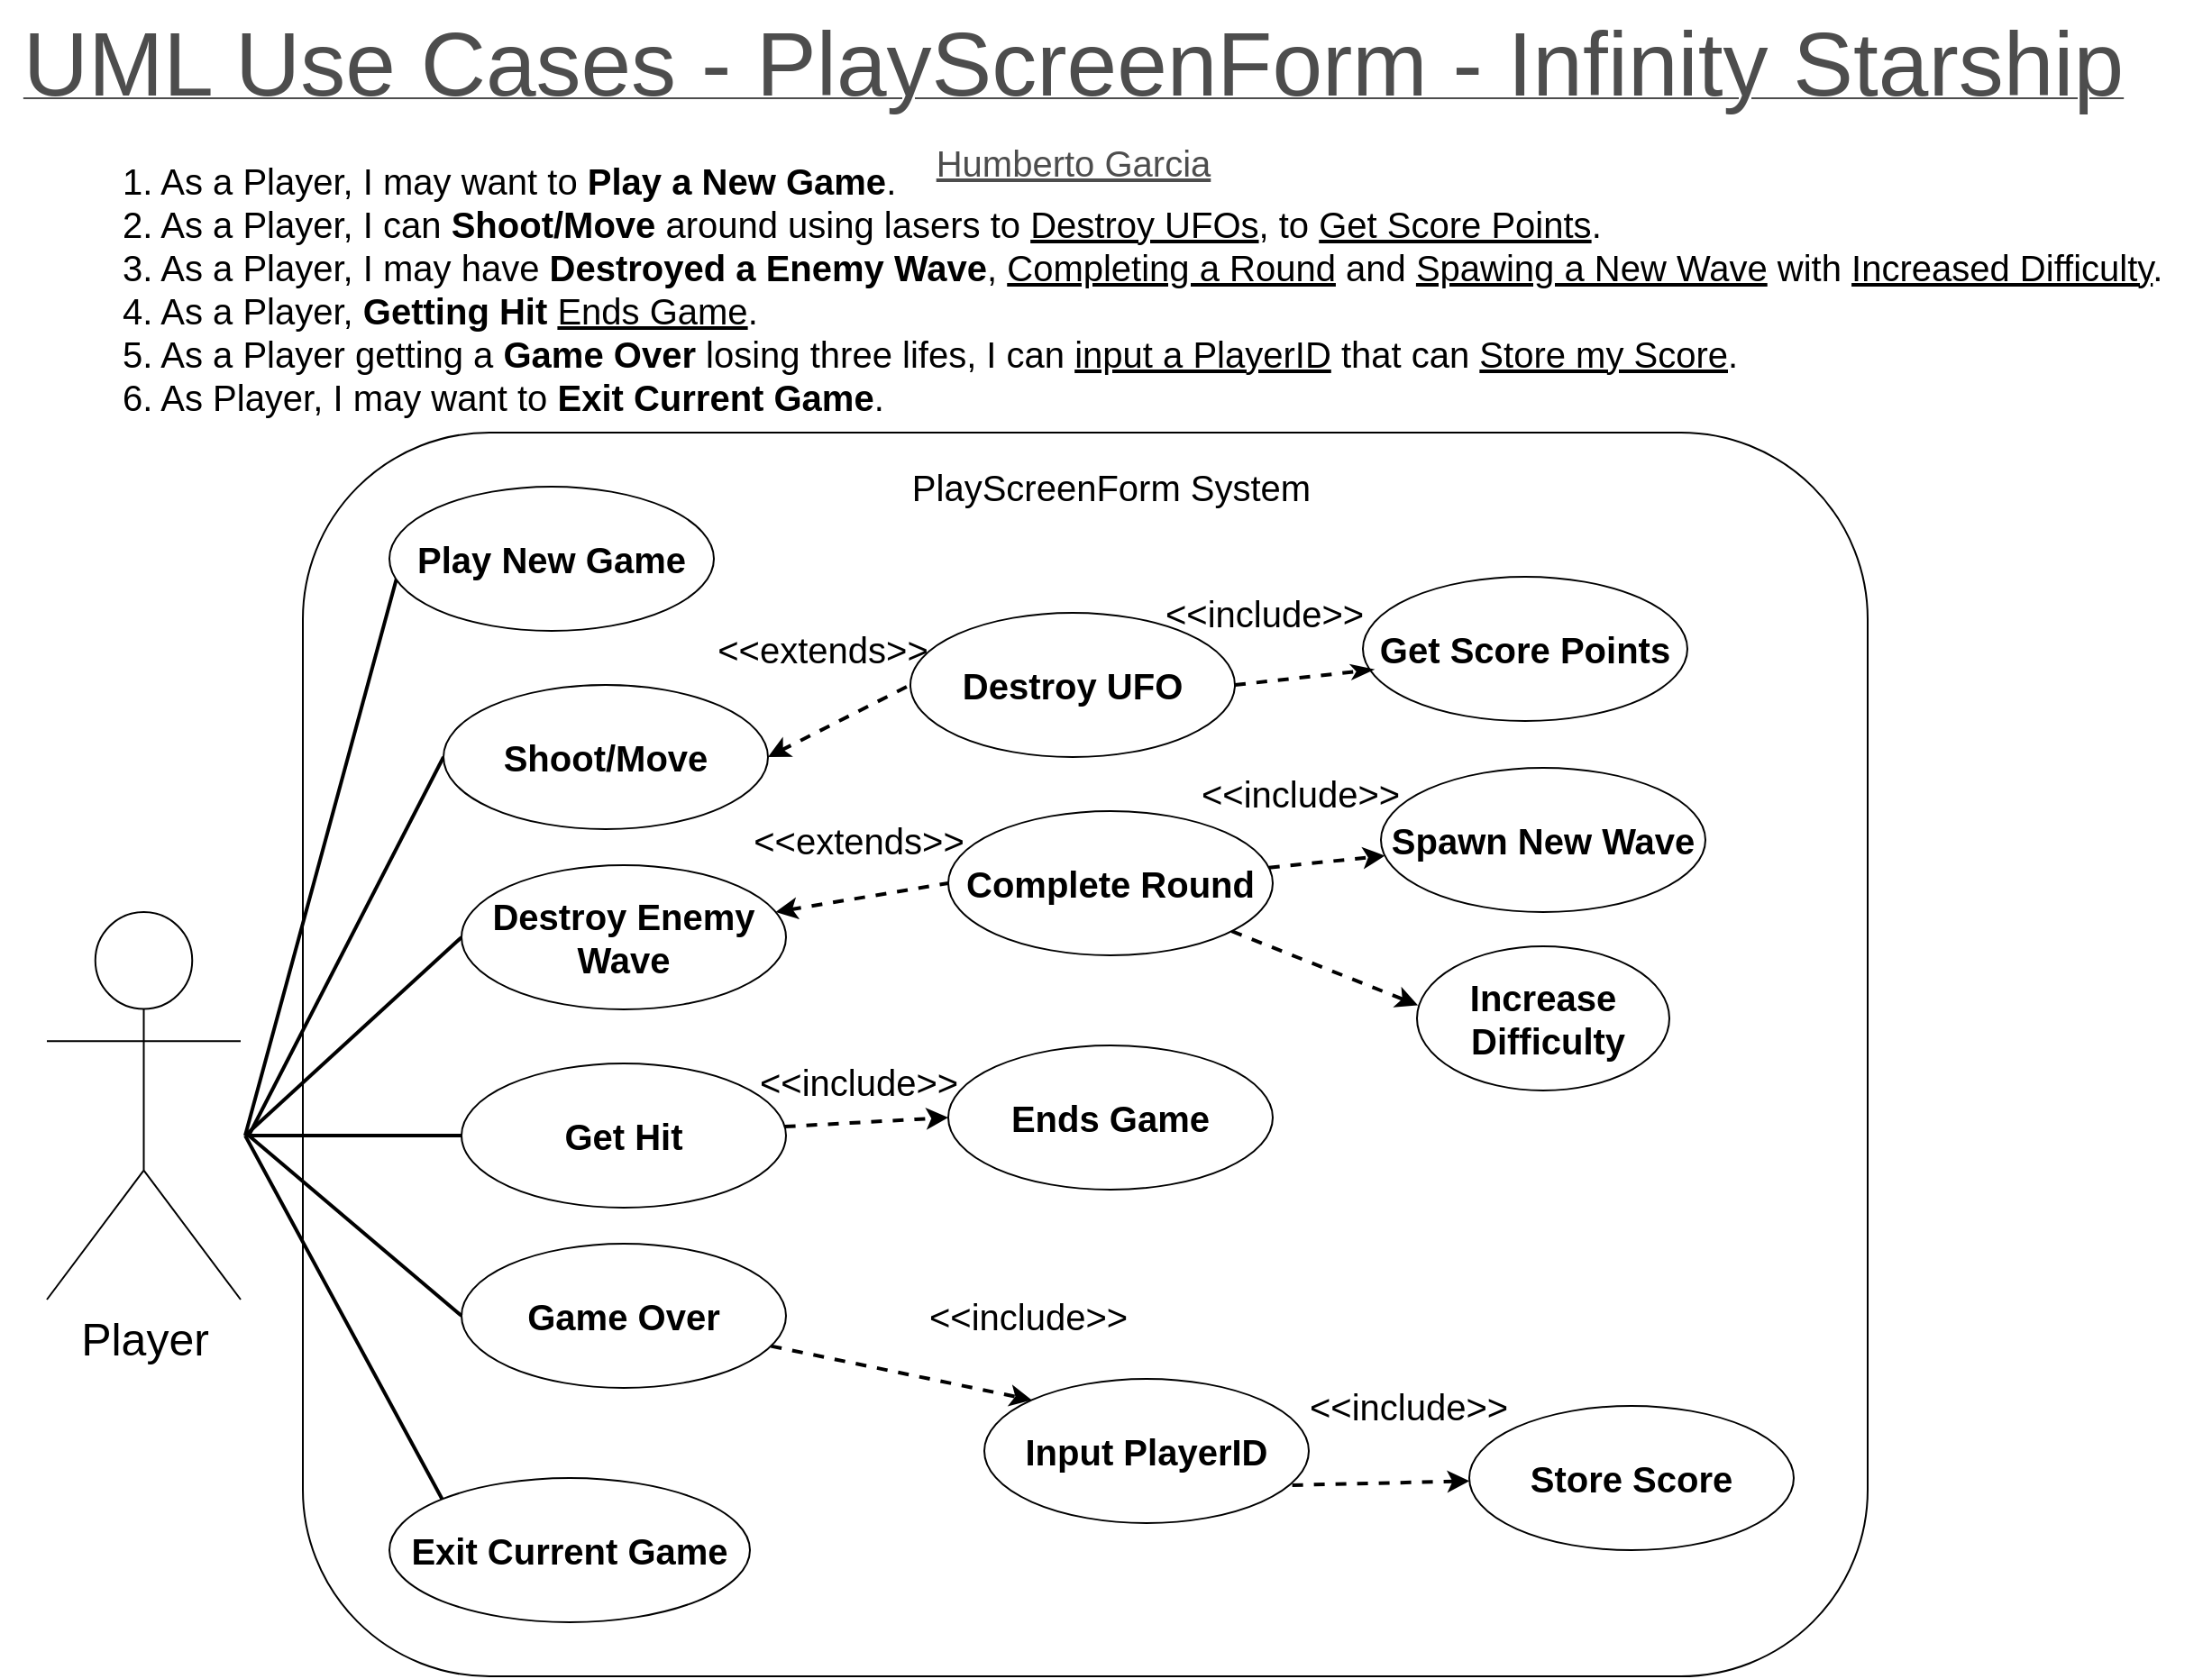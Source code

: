 <mxfile version="20.2.3" type="device"><diagram id="C5RBs43oDa-KdzZeNtuy" name="Page-1"><mxGraphModel dx="1886" dy="913" grid="1" gridSize="10" guides="1" tooltips="1" connect="1" arrows="1" fold="1" page="1" pageScale="1" pageWidth="700" pageHeight="1000" background="#ffffff" math="0" shadow="0"><root><mxCell id="WIyWlLk6GJQsqaUBKTNV-0"/><mxCell id="WIyWlLk6GJQsqaUBKTNV-1" parent="WIyWlLk6GJQsqaUBKTNV-0"/><mxCell id="yiOUxmoa4Ia79uWthMJw-11" value="" style="rounded=1;whiteSpace=wrap;html=1;fontSize=20;fillColor=none;" parent="WIyWlLk6GJQsqaUBKTNV-1" vertex="1"><mxGeometry x="272" y="265" width="868" height="690" as="geometry"/></mxCell><mxCell id="vLL9UpFWgCpI62rlACPg-55" value="&lt;font style=&quot;font-size: 50px;&quot;&gt;UML Use Cases - PlayScreenForm - Infinity Starship&lt;/font&gt;" style="text;html=1;align=center;verticalAlign=middle;resizable=0;points=[];autosize=1;strokeColor=none;fillColor=none;fontSize=12;labelBackgroundColor=none;fontStyle=4;horizontal=1;labelBorderColor=none;spacingTop=0;fontColor=#4D4D4D;" parent="WIyWlLk6GJQsqaUBKTNV-1" vertex="1"><mxGeometry x="104" y="25" width="1190" height="70" as="geometry"/></mxCell><mxCell id="vLL9UpFWgCpI62rlACPg-56" value="&lt;font style=&quot;font-size: 20px;&quot;&gt;Humberto Garcia&lt;/font&gt;" style="text;html=1;align=center;verticalAlign=middle;resizable=0;points=[];autosize=1;strokeColor=none;fillColor=none;fontSize=20;labelBackgroundColor=none;fontStyle=4;horizontal=1;labelBorderColor=none;spacingTop=0;fontColor=#4D4D4D;" parent="WIyWlLk6GJQsqaUBKTNV-1" vertex="1"><mxGeometry x="609" y="95" width="180" height="40" as="geometry"/></mxCell><mxCell id="19M5Xr5DSansxKgTvQKT-0" value="&lt;font style=&quot;font-size: 25px;&quot;&gt;Player&lt;/font&gt;" style="shape=umlActor;verticalLabelPosition=bottom;verticalAlign=top;html=1;outlineConnect=0;" parent="WIyWlLk6GJQsqaUBKTNV-1" vertex="1"><mxGeometry x="130" y="531" width="107.5" height="215" as="geometry"/></mxCell><mxCell id="yiOUxmoa4Ia79uWthMJw-3" value="1. As a Player, I may want to &lt;b&gt;Play a New Game&lt;/b&gt;.&lt;br&gt;2. As a Player, I can&amp;nbsp;&lt;b&gt;Shoot/Move&lt;/b&gt; around using lasers to &lt;u&gt;Destroy UFOs&lt;/u&gt;, to &lt;u&gt;Get Score Points&lt;/u&gt;.&lt;br&gt;3. As a Player, I may have &lt;b&gt;Destroyed a Enemy Wave&lt;/b&gt;, &lt;u&gt;Completing a Round&lt;/u&gt; and &lt;u&gt;Spawing a New Wave&lt;/u&gt; with &lt;u&gt;Increased Difficulty&lt;/u&gt;.&amp;nbsp;&lt;br&gt;4. As a Player, &lt;b&gt;Getting Hit&lt;/b&gt;&amp;nbsp;&lt;u&gt;Ends Game&lt;/u&gt;.&lt;br&gt;5. As a Player getting a&amp;nbsp;&lt;b&gt;Game Over&lt;/b&gt;&amp;nbsp;losing three lifes, I can&amp;nbsp;&lt;u&gt;input a PlayerID&lt;/u&gt; that can &lt;u&gt;Store my Score&lt;/u&gt;.&lt;br&gt;6. As Player, I may want to &lt;b&gt;Exit Current Game&lt;/b&gt;." style="text;html=1;align=left;verticalAlign=middle;resizable=0;points=[];autosize=1;strokeColor=none;fillColor=none;fontSize=20;" parent="WIyWlLk6GJQsqaUBKTNV-1" vertex="1"><mxGeometry x="170" y="105" width="1160" height="160" as="geometry"/></mxCell><mxCell id="yiOUxmoa4Ia79uWthMJw-56" style="edgeStyle=none;rounded=0;orthogonalLoop=1;jettySize=auto;html=1;fontSize=20;endArrow=none;endFill=0;strokeWidth=2;exitX=0;exitY=0.5;exitDx=0;exitDy=0;" parent="WIyWlLk6GJQsqaUBKTNV-1" source="yiOUxmoa4Ia79uWthMJw-5" edge="1"><mxGeometry relative="1" as="geometry"><mxPoint x="242" y="655" as="targetPoint"/></mxGeometry></mxCell><mxCell id="yiOUxmoa4Ia79uWthMJw-57" style="edgeStyle=none;rounded=0;orthogonalLoop=1;jettySize=auto;html=1;exitX=1;exitY=0.5;exitDx=0;exitDy=0;entryX=0;entryY=0.5;entryDx=0;entryDy=0;fontSize=20;endArrow=none;endFill=0;strokeWidth=2;dashed=1;startArrow=classic;startFill=1;" parent="WIyWlLk6GJQsqaUBKTNV-1" source="yiOUxmoa4Ia79uWthMJw-5" target="yiOUxmoa4Ia79uWthMJw-19" edge="1"><mxGeometry relative="1" as="geometry"/></mxCell><mxCell id="yiOUxmoa4Ia79uWthMJw-5" value="&lt;span style=&quot;font-size: 20px;&quot;&gt;&lt;b&gt;Shoot/Move&lt;/b&gt;&lt;/span&gt;" style="ellipse;whiteSpace=wrap;html=1;" parent="WIyWlLk6GJQsqaUBKTNV-1" vertex="1"><mxGeometry x="350" y="405" width="180" height="80" as="geometry"/></mxCell><mxCell id="yiOUxmoa4Ia79uWthMJw-95" style="edgeStyle=none;rounded=0;orthogonalLoop=1;jettySize=auto;html=1;exitX=0.949;exitY=0.737;exitDx=0;exitDy=0;fontSize=20;endArrow=classic;endFill=1;strokeWidth=2;dashed=1;exitPerimeter=0;" parent="WIyWlLk6GJQsqaUBKTNV-1" source="yiOUxmoa4Ia79uWthMJw-106" target="yiOUxmoa4Ia79uWthMJw-60" edge="1"><mxGeometry relative="1" as="geometry"/></mxCell><mxCell id="yiOUxmoa4Ia79uWthMJw-109" style="edgeStyle=none;rounded=0;orthogonalLoop=1;jettySize=auto;html=1;entryX=0;entryY=0;entryDx=0;entryDy=0;fontSize=20;endArrow=classic;endFill=1;strokeWidth=2;dashed=1;" parent="WIyWlLk6GJQsqaUBKTNV-1" source="yiOUxmoa4Ia79uWthMJw-6" target="yiOUxmoa4Ia79uWthMJw-106" edge="1"><mxGeometry relative="1" as="geometry"/></mxCell><mxCell id="yiOUxmoa4Ia79uWthMJw-6" value="&lt;b&gt;&lt;font style=&quot;font-size: 20px;&quot;&gt;Game Over&lt;/font&gt;&lt;/b&gt;" style="ellipse;whiteSpace=wrap;html=1;" parent="WIyWlLk6GJQsqaUBKTNV-1" vertex="1"><mxGeometry x="360" y="715" width="180" height="80" as="geometry"/></mxCell><mxCell id="yiOUxmoa4Ia79uWthMJw-7" value="&lt;b&gt;&lt;font style=&quot;font-size: 20px;&quot;&gt;Get Score Points&lt;/font&gt;&lt;/b&gt;" style="ellipse;whiteSpace=wrap;html=1;" parent="WIyWlLk6GJQsqaUBKTNV-1" vertex="1"><mxGeometry x="860" y="345" width="180" height="80" as="geometry"/></mxCell><mxCell id="yiOUxmoa4Ia79uWthMJw-9" value="" style="endArrow=none;html=1;rounded=0;fontSize=20;entryX=0;entryY=0.5;entryDx=0;entryDy=0;strokeWidth=2;" parent="WIyWlLk6GJQsqaUBKTNV-1" target="yiOUxmoa4Ia79uWthMJw-6" edge="1"><mxGeometry width="50" height="50" relative="1" as="geometry"><mxPoint x="242" y="655" as="sourcePoint"/><mxPoint x="535.0" y="456" as="targetPoint"/></mxGeometry></mxCell><mxCell id="yiOUxmoa4Ia79uWthMJw-120" style="edgeStyle=none;rounded=0;orthogonalLoop=1;jettySize=auto;html=1;entryX=0.032;entryY=0.644;entryDx=0;entryDy=0;entryPerimeter=0;fontSize=15;endArrow=classicThin;endFill=1;strokeWidth=2;exitX=1;exitY=0.5;exitDx=0;exitDy=0;dashed=1;" parent="WIyWlLk6GJQsqaUBKTNV-1" source="yiOUxmoa4Ia79uWthMJw-19" target="yiOUxmoa4Ia79uWthMJw-7" edge="1"><mxGeometry relative="1" as="geometry"/></mxCell><mxCell id="yiOUxmoa4Ia79uWthMJw-19" value="&lt;span style=&quot;font-size: 20px;&quot;&gt;&lt;b&gt;Destroy UFO&lt;/b&gt;&lt;/span&gt;" style="ellipse;whiteSpace=wrap;html=1;" parent="WIyWlLk6GJQsqaUBKTNV-1" vertex="1"><mxGeometry x="609" y="365" width="180" height="80" as="geometry"/></mxCell><mxCell id="yiOUxmoa4Ia79uWthMJw-84" style="edgeStyle=none;rounded=0;orthogonalLoop=1;jettySize=auto;html=1;entryX=0;entryY=0.5;entryDx=0;entryDy=0;fontSize=20;endArrow=none;endFill=0;strokeWidth=2;" parent="WIyWlLk6GJQsqaUBKTNV-1" edge="1"><mxGeometry relative="1" as="geometry"><mxPoint x="947.46" y="696.053" as="sourcePoint"/></mxGeometry></mxCell><mxCell id="yiOUxmoa4Ia79uWthMJw-60" value="&lt;b&gt;&lt;font style=&quot;font-size: 20px;&quot;&gt;Store Score&lt;br&gt;&lt;/font&gt;&lt;/b&gt;" style="ellipse;whiteSpace=wrap;html=1;" parent="WIyWlLk6GJQsqaUBKTNV-1" vertex="1"><mxGeometry x="919" y="805" width="180" height="80" as="geometry"/></mxCell><mxCell id="yiOUxmoa4Ia79uWthMJw-83" style="edgeStyle=none;rounded=0;orthogonalLoop=1;jettySize=auto;html=1;exitX=1;exitY=0.5;exitDx=0;exitDy=0;entryX=0;entryY=0.5;entryDx=0;entryDy=0;fontSize=20;endArrow=none;endFill=0;strokeWidth=2;" parent="WIyWlLk6GJQsqaUBKTNV-1" edge="1"><mxGeometry relative="1" as="geometry"><mxPoint x="745" y="741" as="sourcePoint"/></mxGeometry></mxCell><mxCell id="yiOUxmoa4Ia79uWthMJw-88" style="edgeStyle=none;rounded=0;orthogonalLoop=1;jettySize=auto;html=1;entryX=0.5;entryY=0;entryDx=0;entryDy=0;fontSize=20;endArrow=none;endFill=0;strokeWidth=2;" parent="WIyWlLk6GJQsqaUBKTNV-1" edge="1"><mxGeometry relative="1" as="geometry"><mxPoint x="1099.0" y="654" as="sourcePoint"/></mxGeometry></mxCell><mxCell id="yiOUxmoa4Ia79uWthMJw-99" style="edgeStyle=none;rounded=0;orthogonalLoop=1;jettySize=auto;html=1;entryX=1;entryY=0.5;entryDx=0;entryDy=0;fontSize=20;endArrow=none;endFill=0;strokeWidth=2;" parent="WIyWlLk6GJQsqaUBKTNV-1" edge="1"><mxGeometry relative="1" as="geometry"><mxPoint x="798.75" y="730.0" as="targetPoint"/></mxGeometry></mxCell><mxCell id="yiOUxmoa4Ia79uWthMJw-87" style="edgeStyle=none;rounded=0;orthogonalLoop=1;jettySize=auto;html=1;entryX=0.5;entryY=0;entryDx=0;entryDy=0;fontSize=20;endArrow=none;endFill=0;strokeWidth=2;" parent="WIyWlLk6GJQsqaUBKTNV-1" edge="1"><mxGeometry relative="1" as="geometry"><mxPoint x="1099.0" y="774" as="sourcePoint"/></mxGeometry></mxCell><mxCell id="yiOUxmoa4Ia79uWthMJw-101" style="edgeStyle=none;rounded=0;orthogonalLoop=1;jettySize=auto;html=1;fontSize=20;endArrow=none;endFill=0;strokeWidth=2;exitX=0;exitY=0.5;exitDx=0;exitDy=0;" parent="WIyWlLk6GJQsqaUBKTNV-1" source="yiOUxmoa4Ia79uWthMJw-100" edge="1"><mxGeometry relative="1" as="geometry"><mxPoint x="240" y="655" as="targetPoint"/><mxPoint x="382.417" y="559.979" as="sourcePoint"/></mxGeometry></mxCell><mxCell id="yiOUxmoa4Ia79uWthMJw-103" style="edgeStyle=none;rounded=0;orthogonalLoop=1;jettySize=auto;html=1;entryX=0;entryY=0.5;entryDx=0;entryDy=0;fontSize=20;endArrow=none;endFill=0;strokeWidth=2;dashed=1;startArrow=classic;startFill=1;" parent="WIyWlLk6GJQsqaUBKTNV-1" source="yiOUxmoa4Ia79uWthMJw-100" target="yiOUxmoa4Ia79uWthMJw-102" edge="1"><mxGeometry relative="1" as="geometry"/></mxCell><mxCell id="yiOUxmoa4Ia79uWthMJw-100" value="&lt;span style=&quot;font-size: 20px;&quot;&gt;&lt;b&gt;Destroy Enemy Wave&lt;/b&gt;&lt;/span&gt;" style="ellipse;whiteSpace=wrap;html=1;" parent="WIyWlLk6GJQsqaUBKTNV-1" vertex="1"><mxGeometry x="360" y="505" width="180" height="80" as="geometry"/></mxCell><mxCell id="yiOUxmoa4Ia79uWthMJw-105" style="edgeStyle=none;rounded=0;orthogonalLoop=1;jettySize=auto;html=1;fontSize=20;endArrow=classic;endFill=1;strokeWidth=2;dashed=1;" parent="WIyWlLk6GJQsqaUBKTNV-1" source="yiOUxmoa4Ia79uWthMJw-102" target="yiOUxmoa4Ia79uWthMJw-104" edge="1"><mxGeometry relative="1" as="geometry"/></mxCell><mxCell id="yiOUxmoa4Ia79uWthMJw-125" style="edgeStyle=none;rounded=0;orthogonalLoop=1;jettySize=auto;html=1;entryX=0.004;entryY=0.409;entryDx=0;entryDy=0;entryPerimeter=0;dashed=1;fontSize=15;startArrow=none;startFill=0;endArrow=classic;endFill=1;strokeWidth=2;" parent="WIyWlLk6GJQsqaUBKTNV-1" source="yiOUxmoa4Ia79uWthMJw-102" target="yiOUxmoa4Ia79uWthMJw-124" edge="1"><mxGeometry relative="1" as="geometry"/></mxCell><mxCell id="yiOUxmoa4Ia79uWthMJw-102" value="&lt;span style=&quot;font-size: 20px;&quot;&gt;&lt;b&gt;Complete Round&lt;br&gt;&lt;/b&gt;&lt;/span&gt;" style="ellipse;whiteSpace=wrap;html=1;" parent="WIyWlLk6GJQsqaUBKTNV-1" vertex="1"><mxGeometry x="630" y="475" width="180" height="80" as="geometry"/></mxCell><mxCell id="yiOUxmoa4Ia79uWthMJw-104" value="&lt;span style=&quot;font-size: 20px;&quot;&gt;&lt;b&gt;Spawn New Wave&lt;br&gt;&lt;/b&gt;&lt;/span&gt;" style="ellipse;whiteSpace=wrap;html=1;" parent="WIyWlLk6GJQsqaUBKTNV-1" vertex="1"><mxGeometry x="870" y="451" width="180" height="80" as="geometry"/></mxCell><mxCell id="yiOUxmoa4Ia79uWthMJw-106" value="&lt;b&gt;&lt;font style=&quot;font-size: 20px;&quot;&gt;Input PlayerID&lt;/font&gt;&lt;/b&gt;" style="ellipse;whiteSpace=wrap;html=1;" parent="WIyWlLk6GJQsqaUBKTNV-1" vertex="1"><mxGeometry x="650" y="790" width="180" height="80" as="geometry"/></mxCell><mxCell id="yiOUxmoa4Ia79uWthMJw-116" style="edgeStyle=none;rounded=0;orthogonalLoop=1;jettySize=auto;html=1;fontSize=15;endArrow=none;endFill=0;strokeWidth=2;exitX=0;exitY=0;exitDx=0;exitDy=0;" parent="WIyWlLk6GJQsqaUBKTNV-1" source="yiOUxmoa4Ia79uWthMJw-107" edge="1"><mxGeometry relative="1" as="geometry"><mxPoint x="240" y="655.0" as="targetPoint"/></mxGeometry></mxCell><mxCell id="yiOUxmoa4Ia79uWthMJw-107" value="&lt;b&gt;&lt;font style=&quot;font-size: 20px;&quot;&gt;Exit Current Game&lt;/font&gt;&lt;/b&gt;" style="ellipse;whiteSpace=wrap;html=1;" parent="WIyWlLk6GJQsqaUBKTNV-1" vertex="1"><mxGeometry x="320" y="845" width="200" height="80" as="geometry"/></mxCell><mxCell id="yiOUxmoa4Ia79uWthMJw-110" value="&amp;lt;&amp;lt;include&amp;gt;&amp;gt;" style="text;html=1;align=center;verticalAlign=middle;resizable=0;points=[];autosize=1;strokeColor=none;fillColor=none;fontSize=20;" parent="WIyWlLk6GJQsqaUBKTNV-1" vertex="1"><mxGeometry x="609" y="735" width="130" height="40" as="geometry"/></mxCell><mxCell id="yiOUxmoa4Ia79uWthMJw-118" value="&amp;lt;&amp;lt;include&amp;gt;&amp;gt;" style="text;html=1;align=center;verticalAlign=middle;resizable=0;points=[];autosize=1;strokeColor=none;fillColor=none;fontSize=20;" parent="WIyWlLk6GJQsqaUBKTNV-1" vertex="1"><mxGeometry x="820" y="785" width="130" height="40" as="geometry"/></mxCell><mxCell id="yiOUxmoa4Ia79uWthMJw-122" value="&amp;lt;&amp;lt;include&amp;gt;&amp;gt;" style="text;html=1;align=center;verticalAlign=middle;resizable=0;points=[];autosize=1;strokeColor=none;fillColor=none;fontSize=20;" parent="WIyWlLk6GJQsqaUBKTNV-1" vertex="1"><mxGeometry x="740" y="345" width="130" height="40" as="geometry"/></mxCell><mxCell id="yiOUxmoa4Ia79uWthMJw-123" value="&amp;lt;&amp;lt;extends&amp;gt;&amp;gt;" style="text;html=1;align=center;verticalAlign=middle;resizable=0;points=[];autosize=1;strokeColor=none;fillColor=none;fontSize=20;" parent="WIyWlLk6GJQsqaUBKTNV-1" vertex="1"><mxGeometry x="490" y="365" width="140" height="40" as="geometry"/></mxCell><mxCell id="yiOUxmoa4Ia79uWthMJw-124" value="&lt;span style=&quot;font-size: 20px;&quot;&gt;&lt;b&gt;Increase&lt;br&gt;&amp;nbsp;Difficulty&lt;br&gt;&lt;/b&gt;&lt;/span&gt;" style="ellipse;whiteSpace=wrap;html=1;" parent="WIyWlLk6GJQsqaUBKTNV-1" vertex="1"><mxGeometry x="890" y="550" width="140" height="80" as="geometry"/></mxCell><mxCell id="yiOUxmoa4Ia79uWthMJw-126" value="&amp;lt;&amp;lt;include&amp;gt;&amp;gt;" style="text;html=1;align=center;verticalAlign=middle;resizable=0;points=[];autosize=1;strokeColor=none;fillColor=none;fontSize=20;" parent="WIyWlLk6GJQsqaUBKTNV-1" vertex="1"><mxGeometry x="760" y="445" width="130" height="40" as="geometry"/></mxCell><mxCell id="yiOUxmoa4Ia79uWthMJw-127" value="&amp;lt;&amp;lt;extends&amp;gt;&amp;gt;" style="text;html=1;align=center;verticalAlign=middle;resizable=0;points=[];autosize=1;strokeColor=none;fillColor=none;fontSize=20;" parent="WIyWlLk6GJQsqaUBKTNV-1" vertex="1"><mxGeometry x="510" y="471" width="140" height="40" as="geometry"/></mxCell><mxCell id="yiOUxmoa4Ia79uWthMJw-130" style="edgeStyle=none;rounded=0;orthogonalLoop=1;jettySize=auto;html=1;entryX=0;entryY=0.5;entryDx=0;entryDy=0;dashed=1;fontSize=15;startArrow=none;startFill=0;endArrow=classic;endFill=1;strokeWidth=2;" parent="WIyWlLk6GJQsqaUBKTNV-1" source="yiOUxmoa4Ia79uWthMJw-128" target="yiOUxmoa4Ia79uWthMJw-129" edge="1"><mxGeometry relative="1" as="geometry"/></mxCell><mxCell id="yiOUxmoa4Ia79uWthMJw-132" style="edgeStyle=none;rounded=0;orthogonalLoop=1;jettySize=auto;html=1;exitX=0;exitY=0.5;exitDx=0;exitDy=0;fontSize=15;startArrow=none;startFill=0;endArrow=none;endFill=0;strokeWidth=2;" parent="WIyWlLk6GJQsqaUBKTNV-1" source="yiOUxmoa4Ia79uWthMJw-128" edge="1"><mxGeometry relative="1" as="geometry"><mxPoint x="240" y="655.0" as="targetPoint"/></mxGeometry></mxCell><mxCell id="yiOUxmoa4Ia79uWthMJw-128" value="&lt;span style=&quot;font-size: 20px;&quot;&gt;&lt;b&gt;Get Hit&lt;/b&gt;&lt;/span&gt;" style="ellipse;whiteSpace=wrap;html=1;" parent="WIyWlLk6GJQsqaUBKTNV-1" vertex="1"><mxGeometry x="360" y="615" width="180" height="80" as="geometry"/></mxCell><mxCell id="yiOUxmoa4Ia79uWthMJw-129" value="&lt;span style=&quot;font-size: 20px;&quot;&gt;&lt;b&gt;Ends Game&lt;/b&gt;&lt;/span&gt;" style="ellipse;whiteSpace=wrap;html=1;" parent="WIyWlLk6GJQsqaUBKTNV-1" vertex="1"><mxGeometry x="630" y="605" width="180" height="80" as="geometry"/></mxCell><mxCell id="yiOUxmoa4Ia79uWthMJw-131" value="&amp;lt;&amp;lt;include&amp;gt;&amp;gt;" style="text;html=1;align=center;verticalAlign=middle;resizable=0;points=[];autosize=1;strokeColor=none;fillColor=none;fontSize=20;" parent="WIyWlLk6GJQsqaUBKTNV-1" vertex="1"><mxGeometry x="515" y="605" width="130" height="40" as="geometry"/></mxCell><mxCell id="yiOUxmoa4Ia79uWthMJw-134" style="edgeStyle=none;rounded=0;orthogonalLoop=1;jettySize=auto;html=1;fontSize=15;startArrow=none;startFill=0;endArrow=none;endFill=0;strokeWidth=2;exitX=0.025;exitY=0.613;exitDx=0;exitDy=0;exitPerimeter=0;" parent="WIyWlLk6GJQsqaUBKTNV-1" source="yiOUxmoa4Ia79uWthMJw-133" edge="1"><mxGeometry relative="1" as="geometry"><mxPoint x="240" y="655.0" as="targetPoint"/><mxPoint x="390" y="385" as="sourcePoint"/></mxGeometry></mxCell><mxCell id="yiOUxmoa4Ia79uWthMJw-133" value="&lt;b&gt;&lt;font style=&quot;font-size: 20px;&quot;&gt;Play New Game&lt;/font&gt;&lt;/b&gt;" style="ellipse;whiteSpace=wrap;html=1;" parent="WIyWlLk6GJQsqaUBKTNV-1" vertex="1"><mxGeometry x="320" y="295" width="180" height="80" as="geometry"/></mxCell><mxCell id="yiOUxmoa4Ia79uWthMJw-135" value="PlayScreenForm System" style="text;html=1;align=center;verticalAlign=middle;resizable=0;points=[];autosize=1;strokeColor=none;fillColor=none;fontSize=20;" parent="WIyWlLk6GJQsqaUBKTNV-1" vertex="1"><mxGeometry x="600" y="275" width="240" height="40" as="geometry"/></mxCell></root></mxGraphModel></diagram></mxfile>